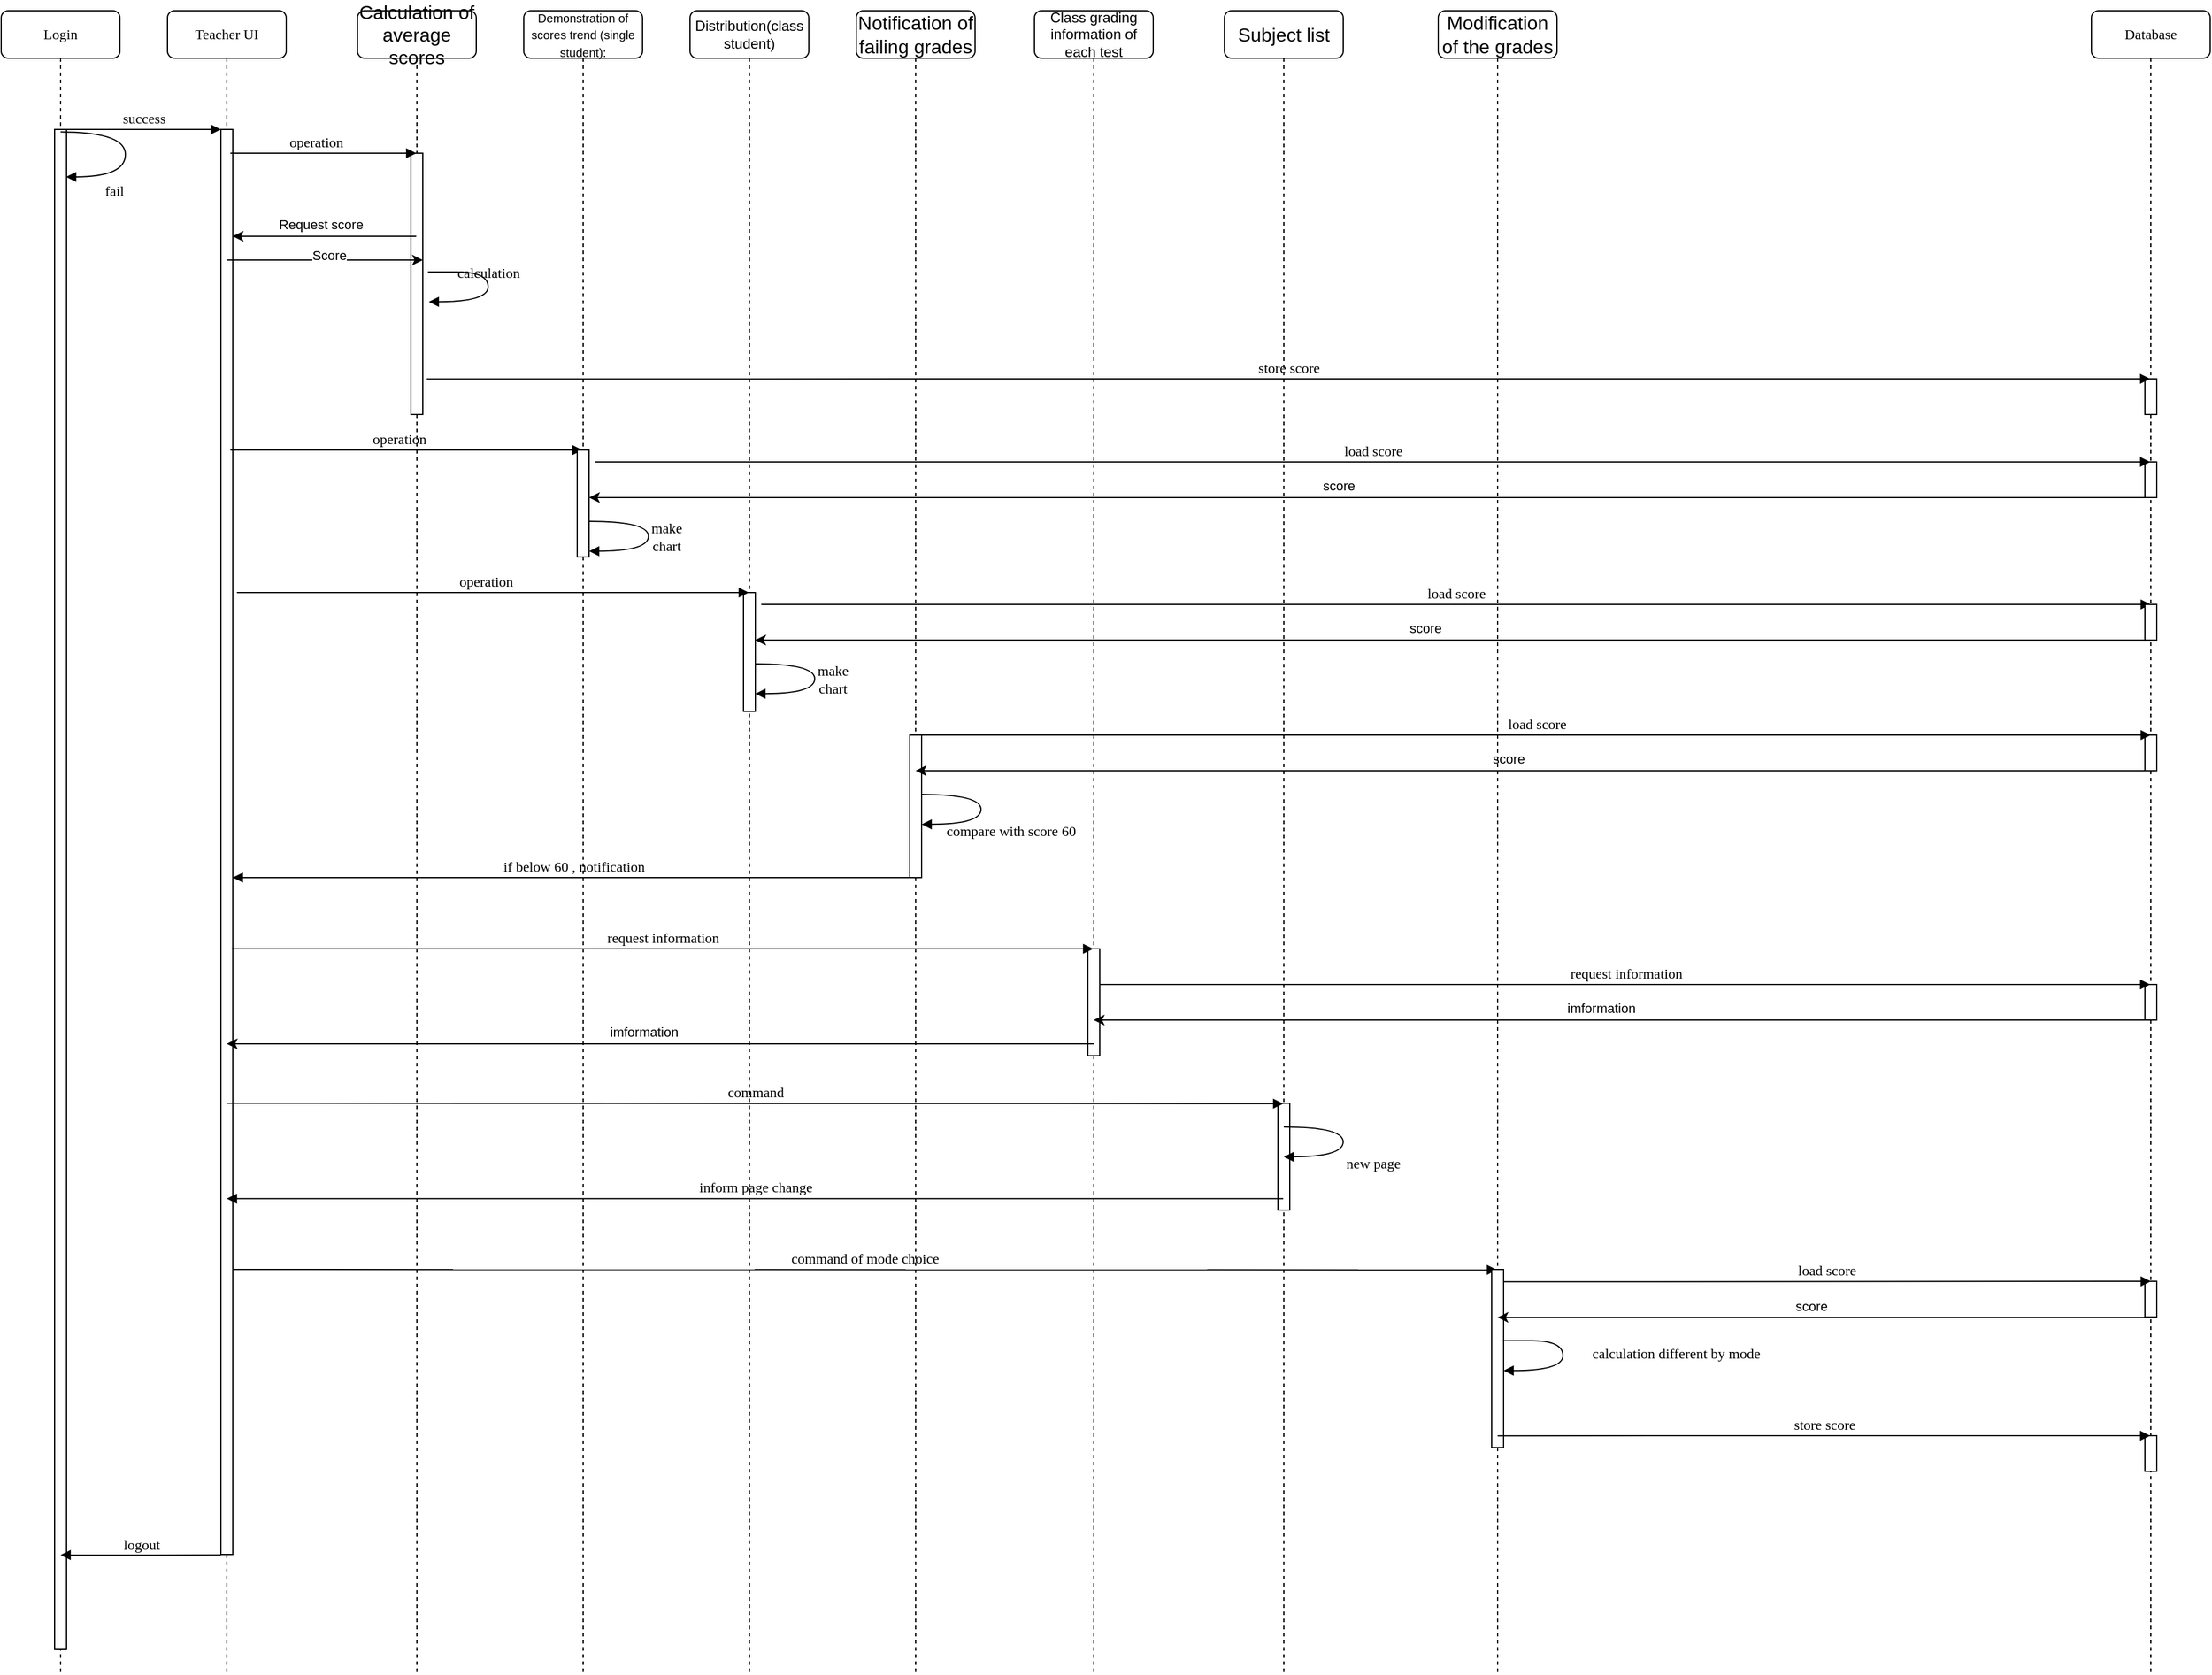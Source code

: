 <mxfile version="13.1.3" type="device"><diagram name="Page-1" id="13e1069c-82ec-6db2-03f1-153e76fe0fe0"><mxGraphModel dx="881" dy="366" grid="1" gridSize="10" guides="1" tooltips="1" connect="1" arrows="1" fold="1" page="1" pageScale="1" pageWidth="1100" pageHeight="850" background="#ffffff" math="0" shadow="0"><root><mxCell id="0"/><mxCell id="1" parent="0"/><mxCell id="7baba1c4bc27f4b0-2" value="Teacher UI" style="shape=umlLifeline;perimeter=lifelinePerimeter;whiteSpace=wrap;html=1;container=1;collapsible=0;recursiveResize=0;outlineConnect=0;rounded=1;shadow=0;comic=0;labelBackgroundColor=none;strokeWidth=1;fontFamily=Verdana;fontSize=12;align=center;" parent="1" vertex="1"><mxGeometry x="240" y="80" width="100" height="1400" as="geometry"/></mxCell><mxCell id="7baba1c4bc27f4b0-10" value="" style="html=1;points=[];perimeter=orthogonalPerimeter;rounded=0;shadow=0;comic=0;labelBackgroundColor=none;strokeWidth=1;fontFamily=Verdana;fontSize=12;align=center;" parent="7baba1c4bc27f4b0-2" vertex="1"><mxGeometry x="45" y="100" width="10" height="1200" as="geometry"/></mxCell><mxCell id="7baba1c4bc27f4b0-3" value="&lt;span lang=&quot;EN-US&quot; style=&quot;font-size: 12.0pt ; font-family: &amp;#34;calibri&amp;#34; , sans-serif&quot;&gt;Calculation of average scores&lt;/span&gt;" style="shape=umlLifeline;perimeter=lifelinePerimeter;whiteSpace=wrap;html=1;container=1;collapsible=0;recursiveResize=0;outlineConnect=0;rounded=1;shadow=0;comic=0;labelBackgroundColor=none;strokeWidth=1;fontFamily=Verdana;fontSize=12;align=center;" parent="1" vertex="1"><mxGeometry x="400" y="80" width="100" height="1400" as="geometry"/></mxCell><mxCell id="7baba1c4bc27f4b0-13" value="" style="html=1;points=[];perimeter=orthogonalPerimeter;rounded=0;shadow=0;comic=0;labelBackgroundColor=none;strokeWidth=1;fontFamily=Verdana;fontSize=12;align=center;" parent="7baba1c4bc27f4b0-3" vertex="1"><mxGeometry x="45" y="120" width="10" height="220" as="geometry"/></mxCell><mxCell id="7baba1c4bc27f4b0-4" value="&lt;span lang=&quot;EN-US&quot; style=&quot;font-family: &amp;#34;calibri&amp;#34; , sans-serif&quot;&gt;&lt;font style=&quot;font-size: 10px&quot;&gt;Demonstration of scores trend (single student):&lt;/font&gt;&lt;/span&gt;" style="shape=umlLifeline;perimeter=lifelinePerimeter;whiteSpace=wrap;html=1;container=1;collapsible=0;recursiveResize=0;outlineConnect=0;rounded=1;shadow=0;comic=0;labelBackgroundColor=none;strokeWidth=1;fontFamily=Verdana;fontSize=12;align=center;" parent="1" vertex="1"><mxGeometry x="540" y="80" width="100" height="1400" as="geometry"/></mxCell><mxCell id="7baba1c4bc27f4b0-5" value="&lt;span lang=&quot;EN-US&quot; style=&quot;font-family: &amp;#34;calibri&amp;#34; , sans-serif&quot;&gt;&lt;font style=&quot;font-size: 12px&quot;&gt;Distribution(class student)&lt;/font&gt;&lt;/span&gt;" style="shape=umlLifeline;perimeter=lifelinePerimeter;whiteSpace=wrap;html=1;container=1;collapsible=0;recursiveResize=0;outlineConnect=0;rounded=1;shadow=0;comic=0;labelBackgroundColor=none;strokeWidth=1;fontFamily=Verdana;fontSize=12;align=center;" parent="1" vertex="1"><mxGeometry x="680" y="80" width="100" height="1400" as="geometry"/></mxCell><mxCell id="7baba1c4bc27f4b0-6" value="&lt;span lang=&quot;EN-US&quot; style=&quot;font-size: 12.0pt ; font-family: &amp;#34;calibri&amp;#34; , sans-serif&quot;&gt;Notification of failing grades&lt;/span&gt;" style="shape=umlLifeline;perimeter=lifelinePerimeter;whiteSpace=wrap;html=1;container=1;collapsible=0;recursiveResize=0;outlineConnect=0;rounded=1;shadow=0;comic=0;labelBackgroundColor=none;strokeWidth=1;fontFamily=Verdana;fontSize=12;align=center;" parent="1" vertex="1"><mxGeometry x="820" y="80" width="100" height="1400" as="geometry"/></mxCell><mxCell id="lluASqRohflirvJUsOBP-32" value="" style="html=1;points=[];perimeter=orthogonalPerimeter;rounded=0;shadow=0;comic=0;labelBackgroundColor=none;strokeWidth=1;fontFamily=Verdana;fontSize=12;align=center;" vertex="1" parent="7baba1c4bc27f4b0-6"><mxGeometry x="45" y="610" width="10" height="120" as="geometry"/></mxCell><mxCell id="7baba1c4bc27f4b0-7" value="Database" style="shape=umlLifeline;perimeter=lifelinePerimeter;whiteSpace=wrap;html=1;container=1;collapsible=0;recursiveResize=0;outlineConnect=0;rounded=1;shadow=0;comic=0;labelBackgroundColor=none;strokeWidth=1;fontFamily=Verdana;fontSize=12;align=center;" parent="1" vertex="1"><mxGeometry x="1860" y="80" width="100" height="1400" as="geometry"/></mxCell><mxCell id="7baba1c4bc27f4b0-25" value="" style="html=1;points=[];perimeter=orthogonalPerimeter;rounded=0;shadow=0;comic=0;labelBackgroundColor=none;strokeColor=#000000;strokeWidth=1;fillColor=#FFFFFF;fontFamily=Verdana;fontSize=12;fontColor=#000000;align=center;" parent="7baba1c4bc27f4b0-7" vertex="1"><mxGeometry x="45" y="310" width="10" height="30" as="geometry"/></mxCell><mxCell id="lluASqRohflirvJUsOBP-31" value="" style="html=1;points=[];perimeter=orthogonalPerimeter;rounded=0;shadow=0;comic=0;labelBackgroundColor=none;strokeColor=#000000;strokeWidth=1;fillColor=#FFFFFF;fontFamily=Verdana;fontSize=12;fontColor=#000000;align=center;" vertex="1" parent="7baba1c4bc27f4b0-7"><mxGeometry x="45" y="610" width="10" height="30" as="geometry"/></mxCell><mxCell id="lluASqRohflirvJUsOBP-42" value="" style="html=1;points=[];perimeter=orthogonalPerimeter;rounded=0;shadow=0;comic=0;labelBackgroundColor=none;strokeColor=#000000;strokeWidth=1;fillColor=#FFFFFF;fontFamily=Verdana;fontSize=12;fontColor=#000000;align=center;" vertex="1" parent="7baba1c4bc27f4b0-7"><mxGeometry x="45" y="820" width="10" height="30" as="geometry"/></mxCell><mxCell id="lluASqRohflirvJUsOBP-61" value="" style="html=1;points=[];perimeter=orthogonalPerimeter;rounded=0;shadow=0;comic=0;labelBackgroundColor=none;strokeColor=#000000;strokeWidth=1;fillColor=#FFFFFF;fontFamily=Verdana;fontSize=12;fontColor=#000000;align=center;" vertex="1" parent="7baba1c4bc27f4b0-7"><mxGeometry x="45" y="1070" width="10" height="30" as="geometry"/></mxCell><mxCell id="lluASqRohflirvJUsOBP-64" value="" style="html=1;points=[];perimeter=orthogonalPerimeter;rounded=0;shadow=0;comic=0;labelBackgroundColor=none;strokeColor=#000000;strokeWidth=1;fillColor=#FFFFFF;fontFamily=Verdana;fontSize=12;fontColor=#000000;align=center;" vertex="1" parent="7baba1c4bc27f4b0-7"><mxGeometry x="45" y="1200" width="10" height="30" as="geometry"/></mxCell><mxCell id="7baba1c4bc27f4b0-8" value="Login" style="shape=umlLifeline;perimeter=lifelinePerimeter;whiteSpace=wrap;html=1;container=1;collapsible=0;recursiveResize=0;outlineConnect=0;rounded=1;shadow=0;comic=0;labelBackgroundColor=none;strokeWidth=1;fontFamily=Verdana;fontSize=12;align=center;" parent="1" vertex="1"><mxGeometry x="100" y="80" width="100" height="1400" as="geometry"/></mxCell><mxCell id="7baba1c4bc27f4b0-9" value="" style="html=1;points=[];perimeter=orthogonalPerimeter;rounded=0;shadow=0;comic=0;labelBackgroundColor=none;strokeWidth=1;fontFamily=Verdana;fontSize=12;align=center;" parent="7baba1c4bc27f4b0-8" vertex="1"><mxGeometry x="45" y="100" width="10" height="1280" as="geometry"/></mxCell><mxCell id="7baba1c4bc27f4b0-19" value="" style="html=1;points=[];perimeter=orthogonalPerimeter;rounded=0;shadow=0;comic=0;labelBackgroundColor=none;strokeWidth=1;fontFamily=Verdana;fontSize=12;align=center;" parent="1" vertex="1"><mxGeometry x="725" y="570" width="10" height="100" as="geometry"/></mxCell><mxCell id="7baba1c4bc27f4b0-11" value="success" style="html=1;verticalAlign=bottom;endArrow=block;entryX=0;entryY=0;labelBackgroundColor=none;fontFamily=Verdana;fontSize=12;edgeStyle=elbowEdgeStyle;elbow=vertical;" parent="1" source="7baba1c4bc27f4b0-9" target="7baba1c4bc27f4b0-10" edge="1"><mxGeometry relative="1" as="geometry"><mxPoint x="220" y="190" as="sourcePoint"/></mxGeometry></mxCell><mxCell id="lluASqRohflirvJUsOBP-2" value="" style="endArrow=classic;html=1;" edge="1" parent="1" source="7baba1c4bc27f4b0-3" target="7baba1c4bc27f4b0-10"><mxGeometry width="50" height="50" relative="1" as="geometry"><mxPoint x="340" y="320" as="sourcePoint"/><mxPoint x="390" y="270" as="targetPoint"/><Array as="points"><mxPoint x="380" y="270"/></Array></mxGeometry></mxCell><mxCell id="lluASqRohflirvJUsOBP-6" value="Request score" style="edgeLabel;html=1;align=center;verticalAlign=middle;resizable=0;points=[];" vertex="1" connectable="0" parent="lluASqRohflirvJUsOBP-2"><mxGeometry x="0.04" y="-3" relative="1" as="geometry"><mxPoint y="-7" as="offset"/></mxGeometry></mxCell><mxCell id="lluASqRohflirvJUsOBP-5" value="fail" style="html=1;verticalAlign=bottom;endArrow=block;labelBackgroundColor=none;fontFamily=Verdana;fontSize=12;elbow=vertical;edgeStyle=orthogonalEdgeStyle;curved=1;entryX=1;entryY=0.286;entryPerimeter=0;exitX=1.038;exitY=0.345;exitPerimeter=0;" edge="1" parent="1"><mxGeometry x="0.298" y="10" relative="1" as="geometry"><mxPoint x="150" y="182.08" as="sourcePoint"/><mxPoint x="154.62" y="220.0" as="targetPoint"/><Array as="points"><mxPoint x="204.62" y="181.98"/><mxPoint x="204.62" y="219.98"/></Array><mxPoint x="-10" y="11" as="offset"/></mxGeometry></mxCell><mxCell id="lluASqRohflirvJUsOBP-7" value="" style="endArrow=classic;html=1;" edge="1" parent="1" source="7baba1c4bc27f4b0-2"><mxGeometry width="50" height="50" relative="1" as="geometry"><mxPoint x="300" y="290" as="sourcePoint"/><mxPoint x="455" y="290" as="targetPoint"/><Array as="points"><mxPoint x="385" y="290"/></Array></mxGeometry></mxCell><mxCell id="lluASqRohflirvJUsOBP-8" value="Score" style="edgeLabel;html=1;align=center;verticalAlign=middle;resizable=0;points=[];" vertex="1" connectable="0" parent="lluASqRohflirvJUsOBP-7"><mxGeometry x="0.04" y="-3" relative="1" as="geometry"><mxPoint y="-7" as="offset"/></mxGeometry></mxCell><mxCell id="lluASqRohflirvJUsOBP-10" value="calculation" style="html=1;verticalAlign=bottom;endArrow=block;labelBackgroundColor=none;fontFamily=Verdana;fontSize=12;elbow=vertical;edgeStyle=orthogonalEdgeStyle;curved=1;entryX=1;entryY=0.286;entryPerimeter=0;" edge="1" parent="1"><mxGeometry relative="1" as="geometry"><mxPoint x="460" y="300" as="sourcePoint"/><mxPoint x="460" y="325.139" as="targetPoint"/><Array as="points"><mxPoint x="457" y="300"/><mxPoint x="510" y="300"/><mxPoint x="510" y="338"/></Array></mxGeometry></mxCell><mxCell id="7baba1c4bc27f4b0-14" value="store score" style="html=1;verticalAlign=bottom;endArrow=block;labelBackgroundColor=none;fontFamily=Verdana;fontSize=12;edgeStyle=elbowEdgeStyle;elbow=vertical;exitX=1.333;exitY=0.864;exitDx=0;exitDy=0;exitPerimeter=0;" parent="1" source="7baba1c4bc27f4b0-13" target="7baba1c4bc27f4b0-7" edge="1"><mxGeometry relative="1" as="geometry"><mxPoint x="370" y="200" as="sourcePoint"/><Array as="points"><mxPoint x="450" y="390"/></Array></mxGeometry></mxCell><mxCell id="lluASqRohflirvJUsOBP-12" value="operation" style="html=1;verticalAlign=bottom;endArrow=block;labelBackgroundColor=none;fontFamily=Verdana;fontSize=12;edgeStyle=elbowEdgeStyle;elbow=vertical;" edge="1" parent="1" target="7baba1c4bc27f4b0-3"><mxGeometry relative="1" as="geometry"><mxPoint x="300" y="200" as="sourcePoint"/><mxPoint x="430" y="200" as="targetPoint"/><Array as="points"><mxPoint x="290" y="200"/></Array></mxGeometry></mxCell><mxCell id="lluASqRohflirvJUsOBP-13" value="operation" style="html=1;verticalAlign=bottom;endArrow=block;labelBackgroundColor=none;fontFamily=Verdana;fontSize=12;edgeStyle=elbowEdgeStyle;elbow=vertical;" edge="1" parent="1" target="7baba1c4bc27f4b0-4"><mxGeometry relative="1" as="geometry"><mxPoint x="300" y="450" as="sourcePoint"/><mxPoint x="449.5" y="450" as="targetPoint"/><Array as="points"><mxPoint x="290" y="450"/></Array></mxGeometry></mxCell><mxCell id="lluASqRohflirvJUsOBP-14" value="" style="html=1;points=[];perimeter=orthogonalPerimeter;rounded=0;shadow=0;comic=0;labelBackgroundColor=none;strokeWidth=1;fontFamily=Verdana;fontSize=12;align=center;" vertex="1" parent="1"><mxGeometry x="585" y="450" width="10" height="90" as="geometry"/></mxCell><mxCell id="lluASqRohflirvJUsOBP-16" value="" style="html=1;points=[];perimeter=orthogonalPerimeter;rounded=0;shadow=0;comic=0;labelBackgroundColor=none;strokeColor=#000000;strokeWidth=1;fillColor=#FFFFFF;fontFamily=Verdana;fontSize=12;fontColor=#000000;align=center;" vertex="1" parent="1"><mxGeometry x="1905" y="460" width="10" height="30" as="geometry"/></mxCell><mxCell id="lluASqRohflirvJUsOBP-17" value="load score" style="html=1;verticalAlign=bottom;endArrow=block;labelBackgroundColor=none;fontFamily=Verdana;fontSize=12;edgeStyle=elbowEdgeStyle;elbow=vertical;" edge="1" parent="1" target="7baba1c4bc27f4b0-7"><mxGeometry relative="1" as="geometry"><mxPoint x="600" y="460" as="sourcePoint"/><mxPoint x="1010" y="460" as="targetPoint"/><Array as="points"/></mxGeometry></mxCell><mxCell id="lluASqRohflirvJUsOBP-18" value="" style="endArrow=classic;html=1;" edge="1" parent="1" source="7baba1c4bc27f4b0-7" target="lluASqRohflirvJUsOBP-14"><mxGeometry width="50" height="50" relative="1" as="geometry"><mxPoint x="1005" y="490" as="sourcePoint"/><mxPoint x="600.5" y="490" as="targetPoint"/><Array as="points"><mxPoint x="935.5" y="490"/></Array></mxGeometry></mxCell><mxCell id="lluASqRohflirvJUsOBP-19" value="score" style="edgeLabel;html=1;align=center;verticalAlign=middle;resizable=0;points=[];" vertex="1" connectable="0" parent="lluASqRohflirvJUsOBP-18"><mxGeometry x="0.04" y="-3" relative="1" as="geometry"><mxPoint y="-7" as="offset"/></mxGeometry></mxCell><mxCell id="lluASqRohflirvJUsOBP-20" value="make&lt;br&gt;chart" style="html=1;verticalAlign=bottom;endArrow=block;labelBackgroundColor=none;fontFamily=Verdana;fontSize=12;elbow=vertical;edgeStyle=orthogonalEdgeStyle;curved=1;entryX=1;entryY=0.286;entryPerimeter=0;" edge="1" parent="1"><mxGeometry x="0.201" y="16" relative="1" as="geometry"><mxPoint x="595" y="510" as="sourcePoint"/><mxPoint x="595" y="535.139" as="targetPoint"/><Array as="points"><mxPoint x="645" y="510"/><mxPoint x="645" y="535"/></Array><mxPoint x="15" y="-11" as="offset"/></mxGeometry></mxCell><mxCell id="lluASqRohflirvJUsOBP-21" value="operation" style="html=1;verticalAlign=bottom;endArrow=block;labelBackgroundColor=none;fontFamily=Verdana;fontSize=12;edgeStyle=elbowEdgeStyle;elbow=vertical;" edge="1" parent="1" target="7baba1c4bc27f4b0-5"><mxGeometry relative="1" as="geometry"><mxPoint x="305.5" y="570" as="sourcePoint"/><mxPoint x="595.0" y="570" as="targetPoint"/><Array as="points"><mxPoint x="295.5" y="570"/></Array></mxGeometry></mxCell><mxCell id="lluASqRohflirvJUsOBP-22" value="load score" style="html=1;verticalAlign=bottom;endArrow=block;labelBackgroundColor=none;fontFamily=Verdana;fontSize=12;edgeStyle=elbowEdgeStyle;elbow=vertical;" edge="1" parent="1"><mxGeometry relative="1" as="geometry"><mxPoint x="740" y="580" as="sourcePoint"/><mxPoint x="1910" y="580" as="targetPoint"/><Array as="points"/></mxGeometry></mxCell><mxCell id="lluASqRohflirvJUsOBP-23" value="" style="endArrow=classic;html=1;" edge="1" parent="1" source="7baba1c4bc27f4b0-7"><mxGeometry width="50" height="50" relative="1" as="geometry"><mxPoint x="2049.5" y="610" as="sourcePoint"/><mxPoint x="735" y="610" as="targetPoint"/><Array as="points"><mxPoint x="1075.5" y="610"/></Array></mxGeometry></mxCell><mxCell id="lluASqRohflirvJUsOBP-24" value="score" style="edgeLabel;html=1;align=center;verticalAlign=middle;resizable=0;points=[];" vertex="1" connectable="0" parent="lluASqRohflirvJUsOBP-23"><mxGeometry x="0.04" y="-3" relative="1" as="geometry"><mxPoint y="-7" as="offset"/></mxGeometry></mxCell><mxCell id="lluASqRohflirvJUsOBP-25" value="" style="html=1;points=[];perimeter=orthogonalPerimeter;rounded=0;shadow=0;comic=0;labelBackgroundColor=none;strokeColor=#000000;strokeWidth=1;fillColor=#FFFFFF;fontFamily=Verdana;fontSize=12;fontColor=#000000;align=center;" vertex="1" parent="1"><mxGeometry x="1905" y="580" width="10" height="30" as="geometry"/></mxCell><mxCell id="lluASqRohflirvJUsOBP-26" value="make&lt;br&gt;chart" style="html=1;verticalAlign=bottom;endArrow=block;labelBackgroundColor=none;fontFamily=Verdana;fontSize=12;elbow=vertical;edgeStyle=orthogonalEdgeStyle;curved=1;entryX=1;entryY=0.286;entryPerimeter=0;" edge="1" parent="1"><mxGeometry x="0.201" y="16" relative="1" as="geometry"><mxPoint x="735" y="630" as="sourcePoint"/><mxPoint x="735" y="655.139" as="targetPoint"/><Array as="points"><mxPoint x="785" y="630"/><mxPoint x="785" y="655"/></Array><mxPoint x="15" y="-11" as="offset"/></mxGeometry></mxCell><mxCell id="lluASqRohflirvJUsOBP-27" value="&lt;span lang=&quot;EN-US&quot; style=&quot;font-family: &amp;#34;calibri&amp;#34; , sans-serif&quot;&gt;&lt;font style=&quot;font-size: 12px&quot;&gt;Class grading information of each test&lt;/font&gt;&lt;/span&gt;" style="shape=umlLifeline;perimeter=lifelinePerimeter;whiteSpace=wrap;html=1;container=1;collapsible=0;recursiveResize=0;outlineConnect=0;rounded=1;shadow=0;comic=0;labelBackgroundColor=none;strokeWidth=1;fontFamily=Verdana;fontSize=12;align=center;" vertex="1" parent="1"><mxGeometry x="970" y="80" width="100" height="1400" as="geometry"/></mxCell><mxCell id="lluASqRohflirvJUsOBP-41" value="" style="html=1;points=[];perimeter=orthogonalPerimeter;rounded=0;shadow=0;comic=0;labelBackgroundColor=none;strokeWidth=1;fontFamily=Verdana;fontSize=12;align=center;" vertex="1" parent="lluASqRohflirvJUsOBP-27"><mxGeometry x="45" y="790" width="10" height="90" as="geometry"/></mxCell><mxCell id="lluASqRohflirvJUsOBP-28" value="load score" style="html=1;verticalAlign=bottom;endArrow=block;labelBackgroundColor=none;fontFamily=Verdana;fontSize=12;edgeStyle=elbowEdgeStyle;elbow=vertical;" edge="1" parent="1"><mxGeometry relative="1" as="geometry"><mxPoint x="875" y="690" as="sourcePoint"/><mxPoint x="1910" y="690" as="targetPoint"/><Array as="points"/></mxGeometry></mxCell><mxCell id="lluASqRohflirvJUsOBP-29" value="" style="endArrow=classic;html=1;" edge="1" parent="1" source="7baba1c4bc27f4b0-7"><mxGeometry width="50" height="50" relative="1" as="geometry"><mxPoint x="2044.5" y="720" as="sourcePoint"/><mxPoint x="870" y="720" as="targetPoint"/><Array as="points"><mxPoint x="1210.5" y="720"/></Array></mxGeometry></mxCell><mxCell id="lluASqRohflirvJUsOBP-30" value="score" style="edgeLabel;html=1;align=center;verticalAlign=middle;resizable=0;points=[];" vertex="1" connectable="0" parent="lluASqRohflirvJUsOBP-29"><mxGeometry x="0.04" y="-3" relative="1" as="geometry"><mxPoint y="-7" as="offset"/></mxGeometry></mxCell><mxCell id="lluASqRohflirvJUsOBP-33" value="compare with score 60" style="html=1;verticalAlign=bottom;endArrow=block;labelBackgroundColor=none;fontFamily=Verdana;fontSize=12;elbow=vertical;edgeStyle=orthogonalEdgeStyle;curved=1;entryX=1;entryY=0.286;entryPerimeter=0;" edge="1" parent="1"><mxGeometry x="0.201" y="29" relative="1" as="geometry"><mxPoint x="875" y="740" as="sourcePoint"/><mxPoint x="875" y="765.139" as="targetPoint"/><Array as="points"><mxPoint x="925" y="740"/><mxPoint x="925" y="765"/></Array><mxPoint x="25" y="-14" as="offset"/></mxGeometry></mxCell><mxCell id="lluASqRohflirvJUsOBP-36" value="if below 60 , notification" style="html=1;verticalAlign=bottom;endArrow=block;labelBackgroundColor=none;fontFamily=Verdana;fontSize=12;edgeStyle=elbowEdgeStyle;elbow=vertical;" edge="1" parent="1" source="7baba1c4bc27f4b0-6" target="7baba1c4bc27f4b0-10"><mxGeometry relative="1" as="geometry"><mxPoint x="725" y="810.0" as="sourcePoint"/><mxPoint x="300" y="810" as="targetPoint"/><Array as="points"><mxPoint x="380" y="810"/><mxPoint x="430" y="700"/><mxPoint x="291" y="810"/></Array></mxGeometry></mxCell><mxCell id="lluASqRohflirvJUsOBP-37" value="&lt;span lang=&quot;EN-US&quot; style=&quot;font-size: 12.0pt ; font-family: &amp;#34;calibri&amp;#34; , sans-serif&quot;&gt;Subject list&lt;/span&gt;" style="shape=umlLifeline;perimeter=lifelinePerimeter;whiteSpace=wrap;html=1;container=1;collapsible=0;recursiveResize=0;outlineConnect=0;rounded=1;shadow=0;comic=0;labelBackgroundColor=none;strokeWidth=1;fontFamily=Verdana;fontSize=12;align=center;" vertex="1" parent="1"><mxGeometry x="1130" y="80" width="100" height="1400" as="geometry"/></mxCell><mxCell id="lluASqRohflirvJUsOBP-51" value="" style="html=1;points=[];perimeter=orthogonalPerimeter;rounded=0;shadow=0;comic=0;labelBackgroundColor=none;strokeWidth=1;fontFamily=Verdana;fontSize=12;align=center;" vertex="1" parent="lluASqRohflirvJUsOBP-37"><mxGeometry x="45" y="920" width="10" height="90" as="geometry"/></mxCell><mxCell id="lluASqRohflirvJUsOBP-55" value="command of mode choice" style="html=1;verticalAlign=bottom;endArrow=block;labelBackgroundColor=none;fontFamily=Verdana;fontSize=12;edgeStyle=elbowEdgeStyle;elbow=vertical;exitX=0.924;exitY=0.841;exitDx=0;exitDy=0;exitPerimeter=0;" edge="1" parent="lluASqRohflirvJUsOBP-37" target="lluASqRohflirvJUsOBP-49"><mxGeometry relative="1" as="geometry"><mxPoint x="-835" y="1060" as="sourcePoint"/><mxPoint x="54.5" y="1060.38" as="targetPoint"/><Array as="points"><mxPoint x="-529.24" y="1060.38"/></Array></mxGeometry></mxCell><mxCell id="lluASqRohflirvJUsOBP-40" value="request information" style="html=1;verticalAlign=bottom;endArrow=block;labelBackgroundColor=none;fontFamily=Verdana;fontSize=12;edgeStyle=elbowEdgeStyle;elbow=vertical;" edge="1" parent="1" target="lluASqRohflirvJUsOBP-27"><mxGeometry relative="1" as="geometry"><mxPoint x="294" y="870" as="sourcePoint"/><mxPoint x="1885" y="849" as="targetPoint"/><Array as="points"><mxPoint x="600" y="870"/></Array></mxGeometry></mxCell><mxCell id="lluASqRohflirvJUsOBP-43" value="request information" style="html=1;verticalAlign=bottom;endArrow=block;labelBackgroundColor=none;fontFamily=Verdana;fontSize=12;edgeStyle=elbowEdgeStyle;elbow=vertical;" edge="1" parent="1" target="7baba1c4bc27f4b0-7"><mxGeometry relative="1" as="geometry"><mxPoint x="1025" y="900" as="sourcePoint"/><mxPoint x="2060" y="900" as="targetPoint"/><Array as="points"/></mxGeometry></mxCell><mxCell id="lluASqRohflirvJUsOBP-44" value="" style="endArrow=classic;html=1;" edge="1" parent="1"><mxGeometry width="50" height="50" relative="1" as="geometry"><mxPoint x="1910" y="930" as="sourcePoint"/><mxPoint x="1020" y="930" as="targetPoint"/><Array as="points"><mxPoint x="1360.5" y="930"/></Array></mxGeometry></mxCell><mxCell id="lluASqRohflirvJUsOBP-45" value="imformation" style="edgeLabel;html=1;align=center;verticalAlign=middle;resizable=0;points=[];" vertex="1" connectable="0" parent="lluASqRohflirvJUsOBP-44"><mxGeometry x="0.04" y="-3" relative="1" as="geometry"><mxPoint y="-7" as="offset"/></mxGeometry></mxCell><mxCell id="lluASqRohflirvJUsOBP-46" value="" style="endArrow=classic;html=1;" edge="1" parent="1"><mxGeometry width="50" height="50" relative="1" as="geometry"><mxPoint x="1020" y="950" as="sourcePoint"/><mxPoint x="290" y="950" as="targetPoint"/><Array as="points"><mxPoint x="470.5" y="950"/></Array></mxGeometry></mxCell><mxCell id="lluASqRohflirvJUsOBP-47" value="imformation" style="edgeLabel;html=1;align=center;verticalAlign=middle;resizable=0;points=[];" vertex="1" connectable="0" parent="lluASqRohflirvJUsOBP-46"><mxGeometry x="0.04" y="-3" relative="1" as="geometry"><mxPoint y="-7" as="offset"/></mxGeometry></mxCell><mxCell id="lluASqRohflirvJUsOBP-49" value="&lt;span lang=&quot;EN-US&quot; style=&quot;font-size: 12.0pt ; font-family: &amp;#34;calibri&amp;#34; , sans-serif&quot;&gt;Modification of the grades&lt;/span&gt;" style="shape=umlLifeline;perimeter=lifelinePerimeter;whiteSpace=wrap;html=1;container=1;collapsible=0;recursiveResize=0;outlineConnect=0;rounded=1;shadow=0;comic=0;labelBackgroundColor=none;strokeWidth=1;fontFamily=Verdana;fontSize=12;align=center;" vertex="1" parent="1"><mxGeometry x="1310" y="80" width="100" height="1400" as="geometry"/></mxCell><mxCell id="lluASqRohflirvJUsOBP-54" value="" style="html=1;points=[];perimeter=orthogonalPerimeter;rounded=0;shadow=0;comic=0;labelBackgroundColor=none;strokeWidth=1;fontFamily=Verdana;fontSize=12;align=center;" vertex="1" parent="lluASqRohflirvJUsOBP-49"><mxGeometry x="45" y="1060" width="10" height="150" as="geometry"/></mxCell><mxCell id="lluASqRohflirvJUsOBP-50" value="command" style="html=1;verticalAlign=bottom;endArrow=block;labelBackgroundColor=none;fontFamily=Verdana;fontSize=12;edgeStyle=elbowEdgeStyle;elbow=vertical;exitX=0.924;exitY=0.841;exitDx=0;exitDy=0;exitPerimeter=0;" edge="1" parent="1" target="lluASqRohflirvJUsOBP-37"><mxGeometry relative="1" as="geometry"><mxPoint x="290" y="1000.0" as="sourcePoint"/><mxPoint x="1015.26" y="1000.38" as="targetPoint"/><Array as="points"><mxPoint x="595.76" y="1000.38"/></Array></mxGeometry></mxCell><mxCell id="lluASqRohflirvJUsOBP-52" value="new page" style="html=1;verticalAlign=bottom;endArrow=block;labelBackgroundColor=none;fontFamily=Verdana;fontSize=12;elbow=vertical;edgeStyle=orthogonalEdgeStyle;curved=1;entryX=1;entryY=0.286;entryPerimeter=0;" edge="1" parent="1"><mxGeometry x="0.201" y="29" relative="1" as="geometry"><mxPoint x="1179.94" y="1020" as="sourcePoint"/><mxPoint x="1179.94" y="1045.139" as="targetPoint"/><Array as="points"><mxPoint x="1229.94" y="1020"/><mxPoint x="1229.94" y="1045"/></Array><mxPoint x="25" y="-14" as="offset"/></mxGeometry></mxCell><mxCell id="lluASqRohflirvJUsOBP-53" value="inform page change" style="html=1;verticalAlign=bottom;endArrow=block;labelBackgroundColor=none;fontFamily=Verdana;fontSize=12;edgeStyle=elbowEdgeStyle;elbow=vertical;exitX=0.924;exitY=0.841;exitDx=0;exitDy=0;exitPerimeter=0;" edge="1" parent="1"><mxGeometry relative="1" as="geometry"><mxPoint x="1179.5" y="1080.38" as="sourcePoint"/><mxPoint x="290" y="1080" as="targetPoint"/><Array as="points"><mxPoint x="595.76" y="1080.38"/></Array></mxGeometry></mxCell><mxCell id="lluASqRohflirvJUsOBP-58" value="load score" style="html=1;verticalAlign=bottom;endArrow=block;labelBackgroundColor=none;fontFamily=Verdana;fontSize=12;edgeStyle=elbowEdgeStyle;elbow=vertical;" edge="1" parent="1"><mxGeometry relative="1" as="geometry"><mxPoint x="1365" y="1150.43" as="sourcePoint"/><mxPoint x="1910" y="1150" as="targetPoint"/><Array as="points"/></mxGeometry></mxCell><mxCell id="lluASqRohflirvJUsOBP-59" value="" style="endArrow=classic;html=1;" edge="1" parent="1" source="7baba1c4bc27f4b0-7"><mxGeometry width="50" height="50" relative="1" as="geometry"><mxPoint x="2399.5" y="1180.43" as="sourcePoint"/><mxPoint x="1360" y="1180.43" as="targetPoint"/><Array as="points"><mxPoint x="1700.5" y="1180.43"/></Array></mxGeometry></mxCell><mxCell id="lluASqRohflirvJUsOBP-60" value="score" style="edgeLabel;html=1;align=center;verticalAlign=middle;resizable=0;points=[];" vertex="1" connectable="0" parent="lluASqRohflirvJUsOBP-59"><mxGeometry x="0.04" y="-3" relative="1" as="geometry"><mxPoint y="-7" as="offset"/></mxGeometry></mxCell><mxCell id="lluASqRohflirvJUsOBP-62" value="calculation different by mode" style="html=1;verticalAlign=bottom;endArrow=block;labelBackgroundColor=none;fontFamily=Verdana;fontSize=12;elbow=vertical;edgeStyle=orthogonalEdgeStyle;curved=1;entryX=1;entryY=0.286;entryPerimeter=0;" edge="1" parent="1"><mxGeometry x="0.159" y="95" relative="1" as="geometry"><mxPoint x="1365" y="1200" as="sourcePoint"/><mxPoint x="1365" y="1225.139" as="targetPoint"/><Array as="points"><mxPoint x="1362" y="1200"/><mxPoint x="1415" y="1200"/><mxPoint x="1415" y="1238"/></Array><mxPoint as="offset"/></mxGeometry></mxCell><mxCell id="lluASqRohflirvJUsOBP-63" value="store score" style="html=1;verticalAlign=bottom;endArrow=block;labelBackgroundColor=none;fontFamily=Verdana;fontSize=12;edgeStyle=elbowEdgeStyle;elbow=vertical;exitX=1.333;exitY=0.864;exitDx=0;exitDy=0;exitPerimeter=0;" edge="1" parent="1" target="7baba1c4bc27f4b0-7"><mxGeometry relative="1" as="geometry"><mxPoint x="1360" y="1280.08" as="sourcePoint"/><mxPoint x="2811.17" y="1280" as="targetPoint"/><Array as="points"><mxPoint x="1351.67" y="1280"/></Array></mxGeometry></mxCell><mxCell id="lluASqRohflirvJUsOBP-65" value="logout" style="html=1;verticalAlign=bottom;endArrow=block;entryX=0;entryY=0;labelBackgroundColor=none;fontFamily=Verdana;fontSize=12;edgeStyle=elbowEdgeStyle;elbow=vertical;" edge="1" parent="1"><mxGeometry relative="1" as="geometry"><mxPoint x="285" y="1380.43" as="sourcePoint"/><mxPoint x="150.0" y="1380.43" as="targetPoint"/></mxGeometry></mxCell></root></mxGraphModel></diagram></mxfile>